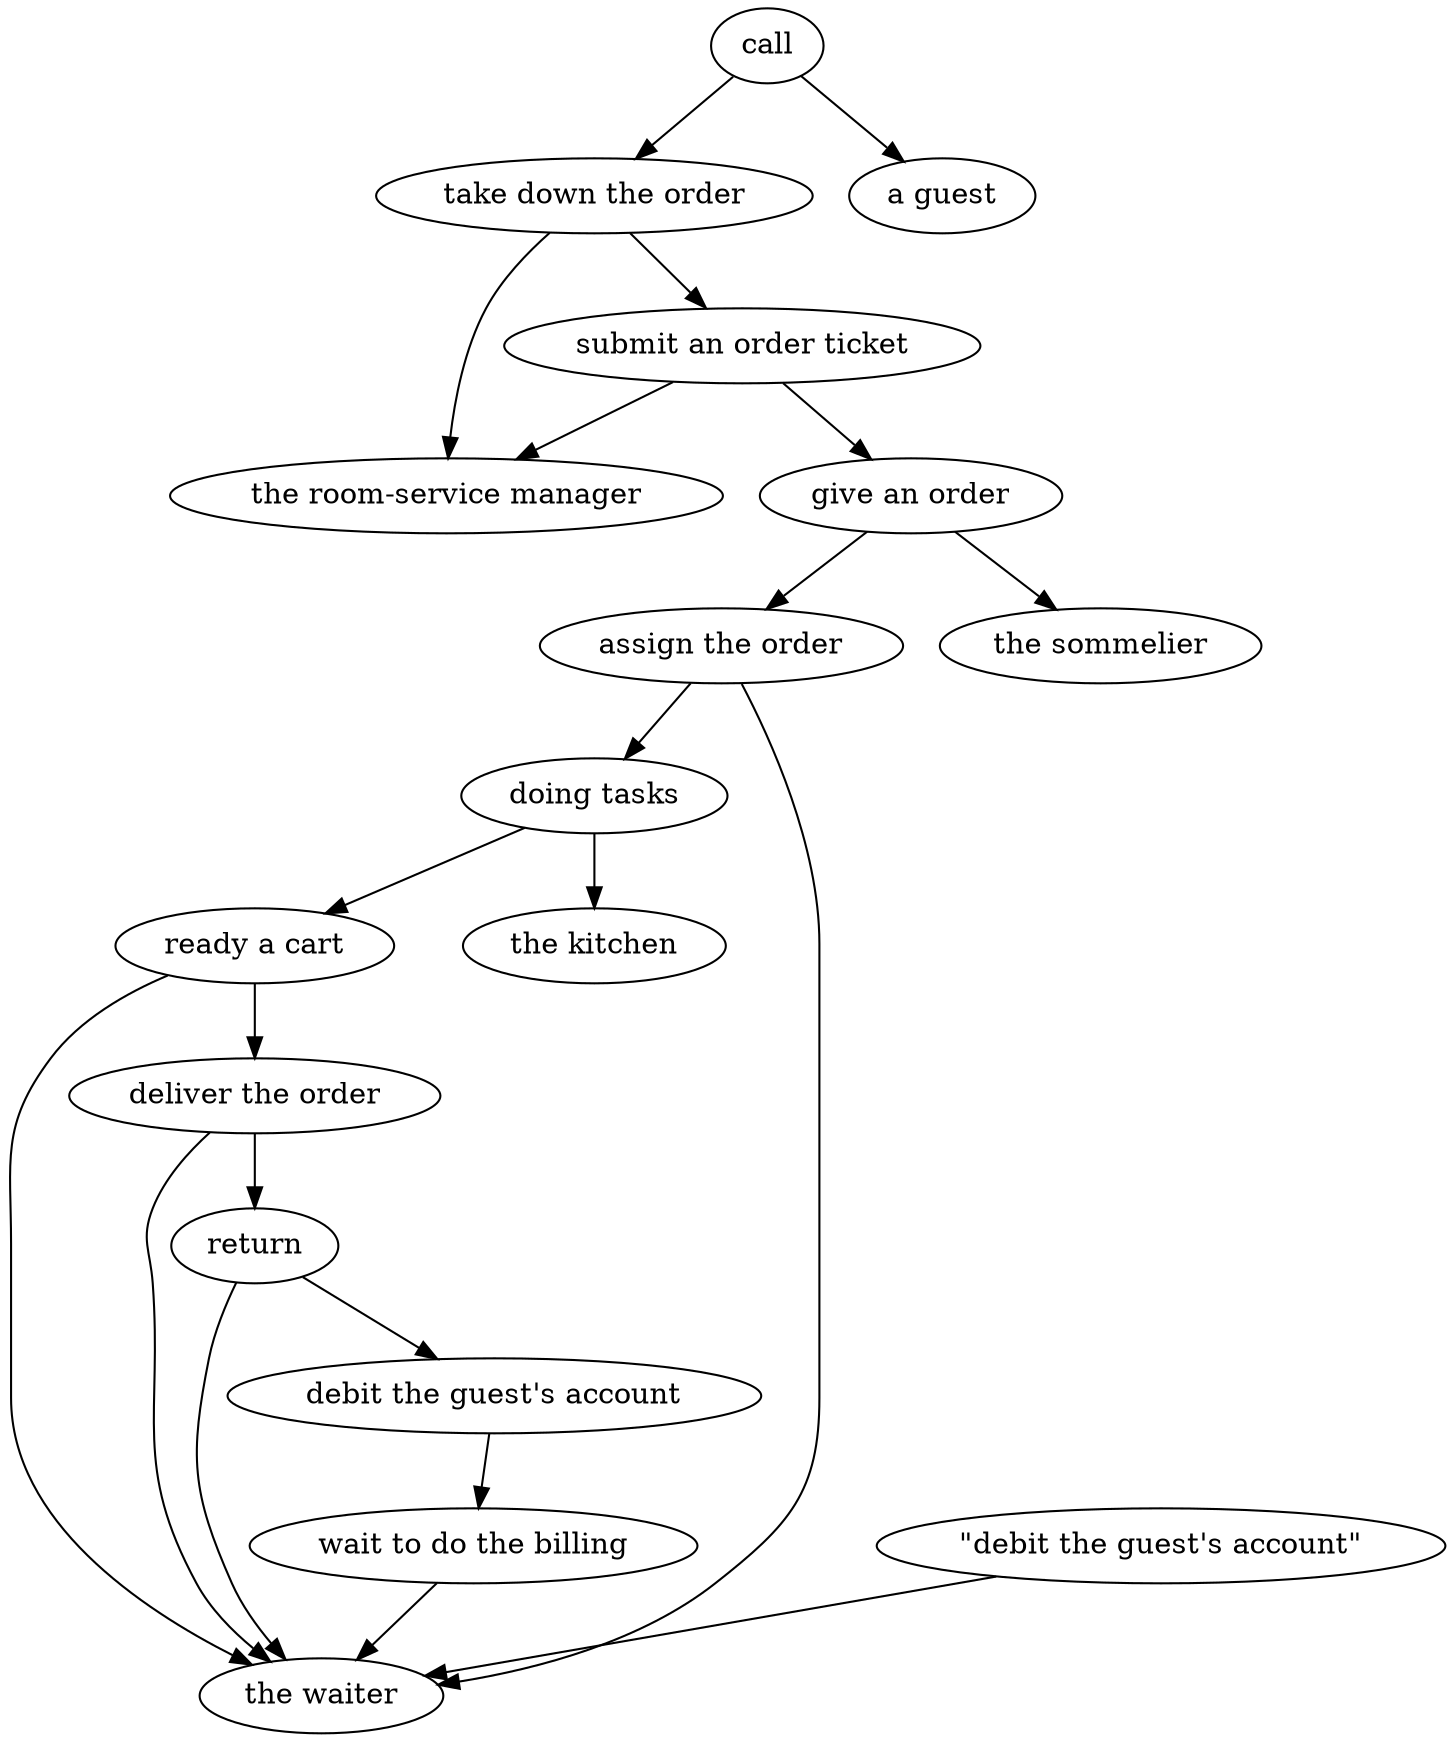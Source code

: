 strict digraph "doc-1.3" {
	graph [name="doc-1.3"];
	call	[attrs="{'type': 'Activity', 'label': 'call'}"];
	"take down the order"	[attrs="{'type': 'Activity', 'label': 'take down the order'}"];
	call -> "take down the order"	[attrs="{'type': 'flow', 'label': 'flow'}"];
	"a guest"	[attrs="{'type': 'Actor', 'label': 'a guest'}"];
	call -> "a guest"	[attrs="{'type': 'actor performer', 'label': 'actor performer'}"];
	"submit an order ticket"	[attrs="{'type': 'Activity', 'label': 'submit an order ticket'}"];
	"take down the order" -> "submit an order ticket"	[attrs="{'type': 'flow', 'label': 'flow'}"];
	"the room-service manager"	[attrs="{'type': 'Actor', 'label': 'the room-service manager'}"];
	"take down the order" -> "the room-service manager"	[attrs="{'type': 'actor performer', 'label': 'actor performer'}"];
	"give an order"	[attrs="{'type': 'Activity', 'label': 'give an order'}"];
	"submit an order ticket" -> "give an order"	[attrs="{'type': 'flow', 'label': 'flow'}"];
	"submit an order ticket" -> "the room-service manager"	[attrs="{'type': 'actor performer', 'label': 'actor performer'}"];
	"assign the order"	[attrs="{'type': 'Activity', 'label': 'assign the order'}"];
	"give an order" -> "assign the order"	[attrs="{'type': 'flow', 'label': 'flow'}"];
	"the sommelier"	[attrs="{'type': 'Actor', 'label': 'the sommelier'}"];
	"give an order" -> "the sommelier"	[attrs="{'type': 'actor performer', 'label': 'actor performer'}"];
	"doing tasks"	[attrs="{'type': 'Activity', 'label': 'doing tasks'}"];
	"assign the order" -> "doing tasks"	[attrs="{'type': 'flow', 'label': 'flow'}"];
	"the waiter"	[attrs="{'type': 'Actor', 'label': 'the waiter'}"];
	"assign the order" -> "the waiter"	[attrs="{'type': 'actor performer', 'label': 'actor performer'}"];
	"ready a cart"	[attrs="{'type': 'Activity', 'label': 'ready a cart'}"];
	"doing tasks" -> "ready a cart"	[attrs="{'type': 'flow', 'label': 'flow'}"];
	"the kitchen"	[attrs="{'type': 'Actor', 'label': 'the kitchen'}"];
	"doing tasks" -> "the kitchen"	[attrs="{'type': 'actor performer', 'label': 'actor performer'}"];
	"deliver the order"	[attrs="{'type': 'Activity', 'label': 'deliver the order'}"];
	"ready a cart" -> "deliver the order"	[attrs="{'type': 'flow', 'label': 'flow'}"];
	"ready a cart" -> "the waiter"	[attrs="{'type': 'actor performer', 'label': 'actor performer'}"];
	return	[attrs="{'type': 'Activity', 'label': 'return'}"];
	"deliver the order" -> return	[attrs="{'type': 'flow', 'label': 'flow'}"];
	"deliver the order" -> "the waiter"	[attrs="{'type': 'actor performer', 'label': 'actor performer'}"];
	"debit the guest's account"	[attrs="{'type': 'Activity', 'label': \"debit the guest's account\"}"];
	return -> "debit the guest's account"	[attrs="{'type': 'flow', 'label': 'flow'}"];
	return -> "the waiter"	[attrs="{'type': 'actor performer', 'label': 'actor performer'}"];
	"wait to do the billing"	[attrs="{'type': 'Activity', 'label': 'wait to do the billing'}"];
	"debit the guest's account" -> "wait to do the billing"	[attrs="{'type': 'flow', 'label': 'flow'}"];
	"wait to do the billing" -> "the waiter"	[attrs="{'type': 'actor performer', 'label': 'actor performer'}"];
	"\"debit the guest's account\""	[attrs="{'type': 'Activity', 'label': '\"debit the guest\'s account\"'}"];
	"\"debit the guest's account\"" -> "the waiter"	[attrs="{'type': 'actor performer', 'label': 'actor performer'}"];
}
